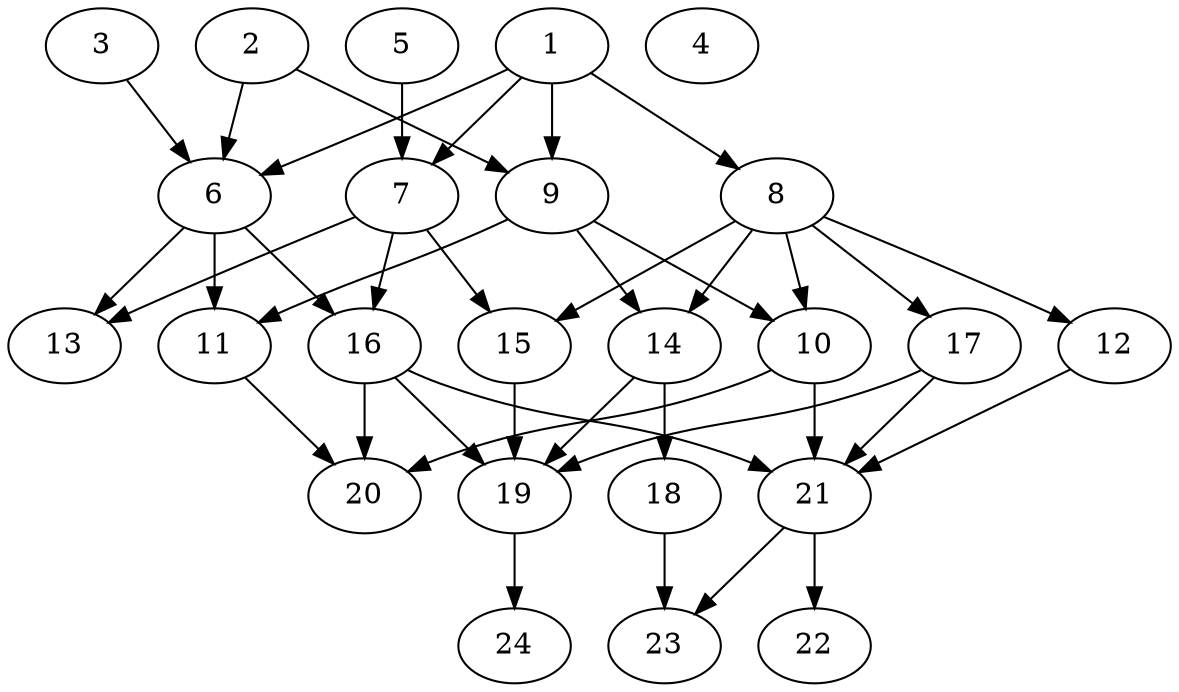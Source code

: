 // DAG (tier=2-normal, mode=compute, n=24, ccr=0.386, fat=0.633, density=0.551, regular=0.566, jump=0.193, mindata=524288, maxdata=8388608)
// DAG automatically generated by daggen at Sun Aug 24 16:33:33 2025
// /home/ermia/Project/Environments/daggen/bin/daggen --dot --ccr 0.386 --fat 0.633 --regular 0.566 --density 0.551 --jump 0.193 --mindata 524288 --maxdata 8388608 -n 24 
digraph G {
  1 [size="204234907362288205824", alpha="0.06", expect_size="102117453681144102912"]
  1 -> 6 [size ="277444829380608"]
  1 -> 7 [size ="277444829380608"]
  1 -> 8 [size ="277444829380608"]
  1 -> 9 [size ="277444829380608"]
  2 [size="127332762814175510528", alpha="0.05", expect_size="63666381407087755264"]
  2 -> 6 [size ="202480604413952"]
  2 -> 9 [size ="202480604413952"]
  3 [size="286321771161864", alpha="0.10", expect_size="143160885580932"]
  3 -> 6 [size ="10673530601472"]
  4 [size="102840521748641248", alpha="0.11", expect_size="51420260874320624"]
  5 [size="1440966802353598", alpha="0.06", expect_size="720483401176799"]
  5 -> 7 [size ="56184748900352"]
  6 [size="760997805755918080", alpha="0.06", expect_size="380498902877959040"]
  6 -> 11 [size ="367736785993728"]
  6 -> 13 [size ="367736785993728"]
  6 -> 16 [size ="367736785993728"]
  7 [size="14156915259432708", alpha="0.13", expect_size="7078457629716354"]
  7 -> 13 [size ="235724926353408"]
  7 -> 15 [size ="235724926353408"]
  7 -> 16 [size ="235724926353408"]
  8 [size="610459413050697472", alpha="0.09", expect_size="305229706525348736"]
  8 -> 10 [size ="326004425883648"]
  8 -> 12 [size ="326004425883648"]
  8 -> 14 [size ="326004425883648"]
  8 -> 15 [size ="326004425883648"]
  8 -> 17 [size ="326004425883648"]
  9 [size="88077492012915424", alpha="0.19", expect_size="44038746006457712"]
  9 -> 10 [size ="99614015356928"]
  9 -> 11 [size ="99614015356928"]
  9 -> 14 [size ="99614015356928"]
  10 [size="9869389403796170", alpha="0.15", expect_size="4934694701898085"]
  10 -> 20 [size ="274653796892672"]
  10 -> 21 [size ="274653796892672"]
  11 [size="16470567327617536", alpha="0.08", expect_size="8235283663808768"]
  11 -> 20 [size ="402164765687808"]
  12 [size="192738364357926191104", alpha="0.19", expect_size="96369182178963095552"]
  12 -> 21 [size ="266932896923648"]
  13 [size="2312630806621963", alpha="0.06", expect_size="1156315403310981"]
  14 [size="867071067991194496", alpha="0.08", expect_size="433535533995597248"]
  14 -> 18 [size ="357259708203008"]
  14 -> 19 [size ="357259708203008"]
  15 [size="229443320637388672", alpha="0.10", expect_size="114721660318694336"]
  15 -> 19 [size ="323915998035968"]
  16 [size="9910705235194372", alpha="0.02", expect_size="4955352617597186"]
  16 -> 19 [size ="316865540784128"]
  16 -> 20 [size ="316865540784128"]
  16 -> 21 [size ="316865540784128"]
  17 [size="466781773364565184", alpha="0.06", expect_size="233390886682282592"]
  17 -> 19 [size ="244068529471488"]
  17 -> 21 [size ="244068529471488"]
  18 [size="405530170772543", alpha="0.19", expect_size="202765085386271"]
  18 -> 23 [size ="16938621206528"]
  19 [size="11301322904083064", alpha="0.11", expect_size="5650661452041532"]
  19 -> 24 [size ="436921394266112"]
  20 [size="3574267924191862", alpha="0.00", expect_size="1787133962095931"]
  21 [size="190468822404807872", alpha="0.03", expect_size="95234411202403936"]
  21 -> 22 [size ="88822910025728"]
  21 -> 23 [size ="88822910025728"]
  22 [size="493394426989993280", alpha="0.06", expect_size="246697213494996640"]
  23 [size="211402016204195", alpha="0.15", expect_size="105701008102097"]
  24 [size="164422488162304000", alpha="0.13", expect_size="82211244081152000"]
}
